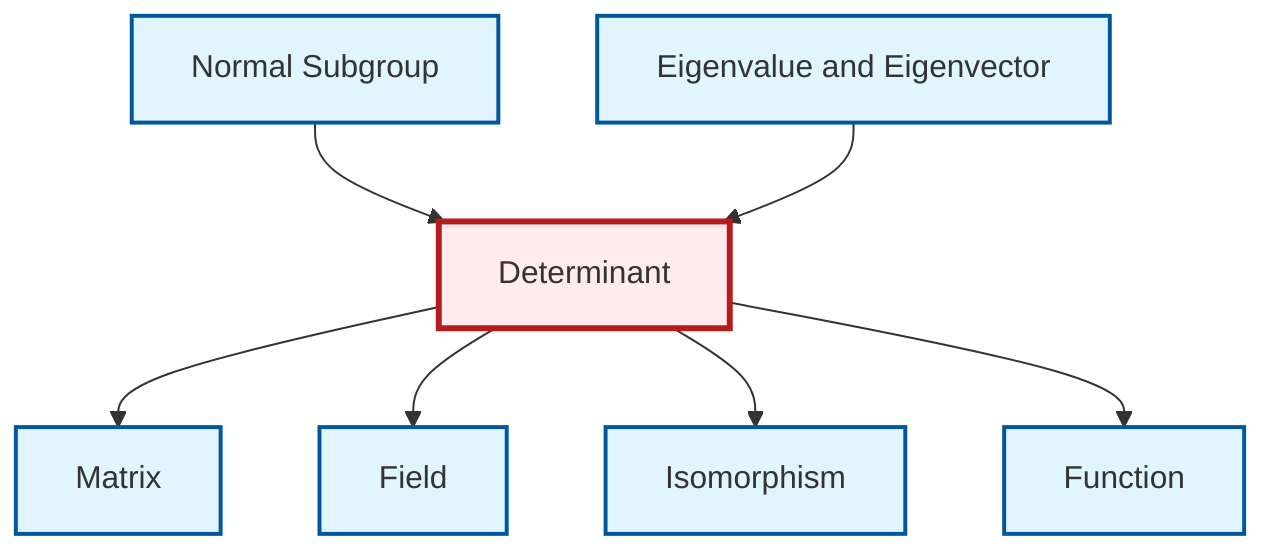 graph TD
    classDef definition fill:#e1f5fe,stroke:#01579b,stroke-width:2px
    classDef theorem fill:#f3e5f5,stroke:#4a148c,stroke-width:2px
    classDef axiom fill:#fff3e0,stroke:#e65100,stroke-width:2px
    classDef example fill:#e8f5e9,stroke:#1b5e20,stroke-width:2px
    classDef current fill:#ffebee,stroke:#b71c1c,stroke-width:3px
    def-normal-subgroup["Normal Subgroup"]:::definition
    def-function["Function"]:::definition
    def-isomorphism["Isomorphism"]:::definition
    def-matrix["Matrix"]:::definition
    def-field["Field"]:::definition
    def-eigenvalue-eigenvector["Eigenvalue and Eigenvector"]:::definition
    def-determinant["Determinant"]:::definition
    def-determinant --> def-matrix
    def-normal-subgroup --> def-determinant
    def-determinant --> def-field
    def-eigenvalue-eigenvector --> def-determinant
    def-determinant --> def-isomorphism
    def-determinant --> def-function
    class def-determinant current